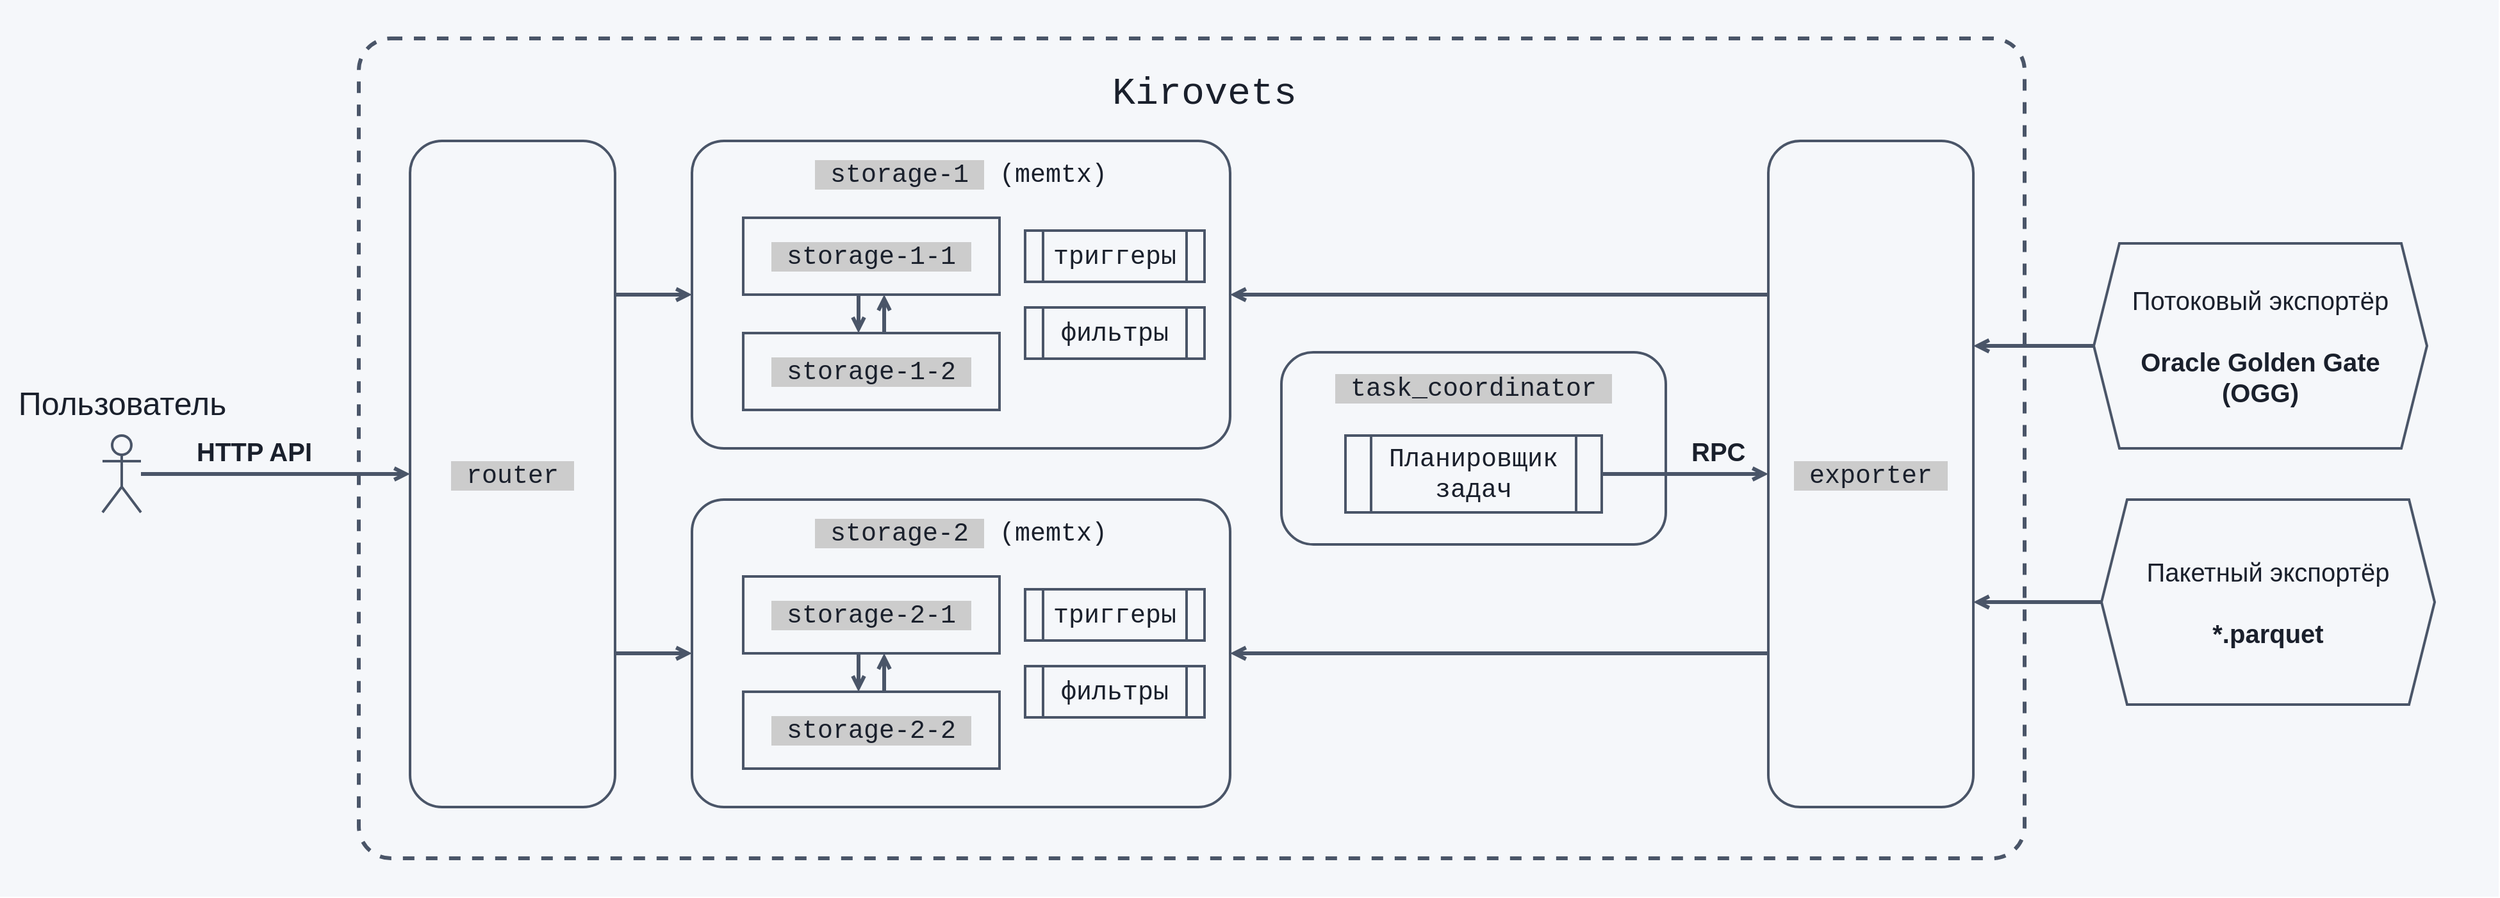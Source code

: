 <mxfile version="28.1.2">
  <diagram name="Страница — 1" id="GO5SVLWOB3Lkjg9ZGR-_" pageBackgroundColor="#FFFFFF" background="#FFFFFF">
    <mxGraphModel dx="2360" dy="2487" grid="1" gridSize="10" guides="1" tooltips="1" connect="1" arrows="1" fold="1" page="1" pageScale="1" pageWidth="827" pageHeight="1169" math="0" shadow="0">
      <root>
        <mxCell id="0" />
        <mxCell id="1" parent="0" />
        <mxCell id="bzv2vN_os3iNKShIvvnM-1" value="" style="rounded=0;whiteSpace=wrap;html=1;fillColor=#F5F7FA;strokeColor=none;" vertex="1" parent="1">
          <mxGeometry x="-320" y="-110" width="1950" height="700" as="geometry" />
        </mxCell>
        <mxCell id="73VYRBQwo865sVVE-b7A-33" value="Kirovets" style="rounded=1;whiteSpace=wrap;html=1;dashed=1;absoluteArcSize=1;arcSize=50;imageHeight=24;fillColor=#F5F7FA;align=center;fontSize=30;fontFamily=Courier New;verticalAlign=top;strokeWidth=3;spacing=20;spacingLeft=20;fontColor=#1A202C;strokeColor=#4A5568" parent="1" vertex="1">
          <mxGeometry x="-40" y="-80" width="1300" height="640" as="geometry" />
        </mxCell>
        <mxCell id="bzrHClwa-z-4b4--YWcv-13" style="edgeStyle=orthogonalEdgeStyle;rounded=0;orthogonalLoop=1;jettySize=auto;html=1;flowAnimation=0;strokeColor=#4A5568;strokeWidth=3;align=center;verticalAlign=middle;fontFamily=Helvetica;fontSize=11;fontColor=#1A202C;labelBackgroundColor=none;endArrow=open;endFill=0" parent="1" source="73VYRBQwo865sVVE-b7A-1" target="bzrHClwa-z-4b4--YWcv-3" edge="1">
          <mxGeometry relative="1" as="geometry">
            <Array as="points">
              <mxPoint x="170" y="120" />
              <mxPoint x="170" y="120" />
            </Array>
          </mxGeometry>
        </mxCell>
        <mxCell id="bzrHClwa-z-4b4--YWcv-14" style="edgeStyle=orthogonalEdgeStyle;rounded=0;orthogonalLoop=1;jettySize=auto;html=1;strokeColor=#4A5568;strokeWidth=3;align=center;verticalAlign=middle;fontFamily=Helvetica;fontSize=11;fontColor=#1A202C;labelBackgroundColor=none;endArrow=open;endFill=0" parent="1" source="73VYRBQwo865sVVE-b7A-1" target="73VYRBQwo865sVVE-b7A-3" edge="1">
          <mxGeometry relative="1" as="geometry">
            <Array as="points">
              <mxPoint x="170" y="400" />
              <mxPoint x="170" y="400" />
            </Array>
          </mxGeometry>
        </mxCell>
        <mxCell id="73VYRBQwo865sVVE-b7A-1" value="&lt;font style=&quot;background-color: rgb(204, 204, 204);&quot; face=&quot;Courier New&quot;&gt;&amp;nbsp;router&amp;nbsp;&lt;/font&gt;" style="rounded=1;whiteSpace=wrap;html=1;fontSize=20;spacing=10;strokeWidth=2;absoluteArcSize=1;arcSize=50;fontColor=#1A202C;strokeColor=#4A5568;fillColor=#F5F7FA" parent="1" vertex="1">
          <mxGeometry width="160" height="520" as="geometry" />
        </mxCell>
        <mxCell id="73VYRBQwo865sVVE-b7A-3" value="&lt;span style=&quot;background-color: rgb(204, 204, 204);&quot;&gt;&amp;nbsp;storage-2&amp;nbsp;&lt;/span&gt;&lt;span&gt; (memtx)&lt;/span&gt;" style="rounded=1;whiteSpace=wrap;html=1;labelPosition=center;verticalLabelPosition=middle;align=center;verticalAlign=top;fontFamily=Courier New;fontSize=20;spacing=10;strokeWidth=2;absoluteArcSize=1;arcSize=50;fontColor=#1A202C;strokeColor=#4A5568;fillColor=#F5F7FA" parent="1" vertex="1">
          <mxGeometry x="220" y="280" width="420" height="240" as="geometry" />
        </mxCell>
        <mxCell id="73VYRBQwo865sVVE-b7A-8" style="edgeStyle=orthogonalEdgeStyle;rounded=0;orthogonalLoop=1;jettySize=auto;html=1;endArrow=open;endFill=0;strokeWidth=3;fontColor=#1A202C;strokeColor=#4A5568" parent="1" edge="1">
          <mxGeometry relative="1" as="geometry">
            <mxPoint x="350" y="400" as="sourcePoint" />
            <mxPoint x="350" y="430" as="targetPoint" />
          </mxGeometry>
        </mxCell>
        <mxCell id="73VYRBQwo865sVVE-b7A-9" value="&lt;span style=&quot;background-color: rgb(204, 204, 204);&quot;&gt;&amp;nbsp;storage-2-1&amp;nbsp;&lt;/span&gt;" style="rounded=0;whiteSpace=wrap;html=1;fontFamily=Courier New;fontSize=20;strokeColor=#4A5568;align=center;verticalAlign=middle;fontColor=#1A202C;fillColor=#F5F7FA;strokeWidth=2" parent="1" vertex="1">
          <mxGeometry x="260" y="340" width="200" height="60" as="geometry" />
        </mxCell>
        <mxCell id="73VYRBQwo865sVVE-b7A-10" style="edgeStyle=orthogonalEdgeStyle;rounded=0;orthogonalLoop=1;jettySize=auto;html=1;endArrow=open;endFill=0;strokeWidth=3;fontColor=#1A202C;strokeColor=#4A5568" parent="1" edge="1">
          <mxGeometry relative="1" as="geometry">
            <mxPoint x="370" y="430" as="sourcePoint" />
            <mxPoint x="370" y="400" as="targetPoint" />
          </mxGeometry>
        </mxCell>
        <mxCell id="73VYRBQwo865sVVE-b7A-11" value="&lt;span style=&quot;background-color: rgb(204, 204, 204);&quot;&gt;&amp;nbsp;storage-2-2&amp;nbsp;&lt;/span&gt;" style="rounded=0;whiteSpace=wrap;html=1;fontFamily=Courier New;fontSize=20;strokeColor=#4A5568;align=center;verticalAlign=middle;fontColor=#1A202C;fillColor=#F5F7FA;strokeWidth=2" parent="1" vertex="1">
          <mxGeometry x="260" y="430" width="200" height="60" as="geometry" />
        </mxCell>
        <mxCell id="bzrHClwa-z-4b4--YWcv-15" style="edgeStyle=orthogonalEdgeStyle;rounded=0;orthogonalLoop=1;jettySize=auto;html=1;strokeColor=#4A5568;strokeWidth=3;align=center;verticalAlign=middle;fontFamily=Helvetica;fontSize=11;fontColor=#1A202C;labelBackgroundColor=none;endArrow=open;endFill=0" parent="1" source="73VYRBQwo865sVVE-b7A-17" target="bzrHClwa-z-4b4--YWcv-3" edge="1">
          <mxGeometry relative="1" as="geometry">
            <Array as="points">
              <mxPoint x="1030" y="120" />
              <mxPoint x="1030" y="120" />
            </Array>
          </mxGeometry>
        </mxCell>
        <mxCell id="bzrHClwa-z-4b4--YWcv-16" style="edgeStyle=orthogonalEdgeStyle;rounded=0;orthogonalLoop=1;jettySize=auto;html=1;strokeColor=#4A5568;strokeWidth=3;align=center;verticalAlign=middle;fontFamily=Helvetica;fontSize=11;fontColor=#1A202C;labelBackgroundColor=none;endArrow=open;endFill=0" parent="1" source="73VYRBQwo865sVVE-b7A-17" target="73VYRBQwo865sVVE-b7A-3" edge="1">
          <mxGeometry relative="1" as="geometry">
            <Array as="points">
              <mxPoint x="1030" y="400" />
              <mxPoint x="1030" y="400" />
            </Array>
          </mxGeometry>
        </mxCell>
        <mxCell id="73VYRBQwo865sVVE-b7A-17" value="&lt;font style=&quot;background-color: rgb(204, 204, 204);&quot; face=&quot;Courier New&quot;&gt;&amp;nbsp;exporter&amp;nbsp;&lt;/font&gt;" style="rounded=1;whiteSpace=wrap;html=1;fontSize=20;spacing=10;strokeWidth=2;verticalAlign=middle;absoluteArcSize=1;arcSize=50;fontColor=#1A202C;strokeColor=#4A5568;fillColor=#F5F7FA" parent="1" vertex="1">
          <mxGeometry x="1060" width="160" height="520" as="geometry" />
        </mxCell>
        <mxCell id="bzrHClwa-z-4b4--YWcv-11" value="&lt;font style=&quot;color: rgb(26, 32, 44);&quot;&gt;HTTP API&lt;/font&gt;" style="edgeStyle=orthogonalEdgeStyle;rounded=0;orthogonalLoop=1;jettySize=auto;html=1;verticalAlign=bottom;fontSize=20;align=center;spacing=5;spacingRight=25;spacingLeft=0;strokeWidth=3;endArrow=open;endFill=0;fontStyle=1;fontColor=#1A202C;strokeColor=#4A5568;labelBorderColor=none;labelBackgroundColor=none;" parent="1" source="73VYRBQwo865sVVE-b7A-23" target="73VYRBQwo865sVVE-b7A-1" edge="1">
          <mxGeometry x="-0.048" relative="1" as="geometry">
            <mxPoint as="offset" />
          </mxGeometry>
        </mxCell>
        <mxCell id="73VYRBQwo865sVVE-b7A-23" value="&lt;font style=&quot;color: rgb(26, 32, 44);&quot;&gt;Пользователь&lt;/font&gt;" style="shape=umlActor;verticalLabelPosition=top;verticalAlign=bottom;html=1;outlineConnect=0;labelPosition=center;align=center;fontSize=25;spacing=10;strokeWidth=2;fontColor=#1A202C;strokeColor=#4A5568;fillColor=#F5F7FA" parent="1" vertex="1">
          <mxGeometry x="-240" y="230" width="30" height="60" as="geometry" />
        </mxCell>
        <mxCell id="73VYRBQwo865sVVE-b7A-35" value="&lt;font style=&quot;background-color: rgb(204, 204, 204);&quot; face=&quot;Courier New&quot;&gt;&amp;nbsp;task_coordinator&amp;nbsp;&lt;/font&gt;" style="rounded=1;whiteSpace=wrap;html=1;fontSize=20;spacing=10;strokeWidth=2;verticalAlign=top;absoluteArcSize=1;arcSize=50;fontColor=#1A202C;strokeColor=#4A5568;fillColor=#F5F7FA" parent="1" vertex="1">
          <mxGeometry x="680" y="165" width="300" height="150" as="geometry" />
        </mxCell>
        <mxCell id="bzrHClwa-z-4b4--YWcv-9" value="RPC" style="edgeStyle=orthogonalEdgeStyle;rounded=0;orthogonalLoop=1;jettySize=auto;html=1;strokeColor=#4A5568;strokeWidth=3;align=left;verticalAlign=bottom;fontFamily=Helvetica;fontSize=20;fontColor=#1A202C;labelBackgroundColor=none;endArrow=open;endFill=0;spacing=5;fontStyle=1" parent="1" source="73VYRBQwo865sVVE-b7A-37" target="73VYRBQwo865sVVE-b7A-17" edge="1">
          <mxGeometry x="-0.005" relative="1" as="geometry">
            <mxPoint as="offset" />
          </mxGeometry>
        </mxCell>
        <mxCell id="73VYRBQwo865sVVE-b7A-37" value="Планировщик&lt;div&gt;задач&lt;/div&gt;" style="shape=process;whiteSpace=wrap;html=1;backgroundOutline=1;fontSize=20;strokeWidth=2;fontFamily=Courier New;fontColor=#1A202C;strokeColor=#4A5568;fillColor=#F5F7FA" parent="1" vertex="1">
          <mxGeometry x="730" y="230" width="200" height="60" as="geometry" />
        </mxCell>
        <mxCell id="bzrHClwa-z-4b4--YWcv-3" value="&lt;span style=&quot;background-color: rgb(204, 204, 204);&quot;&gt;&amp;nbsp;storage-1&amp;nbsp;&lt;/span&gt;&lt;span&gt;&amp;nbsp;(memtx)&lt;/span&gt;" style="rounded=1;whiteSpace=wrap;html=1;labelPosition=center;verticalLabelPosition=middle;align=center;verticalAlign=top;fontFamily=Courier New;fontSize=20;spacing=10;strokeWidth=2;absoluteArcSize=1;arcSize=50;fontColor=#1A202C;strokeColor=#4A5568;fillColor=#F5F7FA" parent="1" vertex="1">
          <mxGeometry x="220" width="420" height="240" as="geometry" />
        </mxCell>
        <mxCell id="bzrHClwa-z-4b4--YWcv-4" style="edgeStyle=orthogonalEdgeStyle;rounded=0;orthogonalLoop=1;jettySize=auto;html=1;endArrow=open;endFill=0;strokeWidth=3;fontColor=#1A202C;strokeColor=#4A5568" parent="1" edge="1">
          <mxGeometry relative="1" as="geometry">
            <mxPoint x="350" y="120" as="sourcePoint" />
            <mxPoint x="350" y="150" as="targetPoint" />
          </mxGeometry>
        </mxCell>
        <mxCell id="bzrHClwa-z-4b4--YWcv-5" value="&lt;span style=&quot;background-color: rgb(204, 204, 204);&quot;&gt;&amp;nbsp;storage-1-1&amp;nbsp;&lt;/span&gt;" style="rounded=0;whiteSpace=wrap;html=1;fontFamily=Courier New;fontSize=20;strokeColor=#4A5568;align=center;verticalAlign=middle;fontColor=#1A202C;fillColor=#F5F7FA;strokeWidth=2" parent="1" vertex="1">
          <mxGeometry x="260" y="60" width="200" height="60" as="geometry" />
        </mxCell>
        <mxCell id="bzrHClwa-z-4b4--YWcv-6" style="edgeStyle=orthogonalEdgeStyle;rounded=0;orthogonalLoop=1;jettySize=auto;html=1;endArrow=open;endFill=0;strokeWidth=3;fontColor=#1A202C;strokeColor=#4A5568" parent="1" edge="1">
          <mxGeometry relative="1" as="geometry">
            <mxPoint x="370" y="150" as="sourcePoint" />
            <mxPoint x="370" y="120" as="targetPoint" />
          </mxGeometry>
        </mxCell>
        <mxCell id="bzrHClwa-z-4b4--YWcv-7" value="&lt;span style=&quot;background-color: rgb(204, 204, 204);&quot;&gt;&amp;nbsp;storage-1-2&amp;nbsp;&lt;/span&gt;" style="rounded=0;whiteSpace=wrap;html=1;fontFamily=Courier New;fontSize=20;strokeColor=#4A5568;align=center;verticalAlign=middle;fontColor=#1A202C;fillColor=#F5F7FA;strokeWidth=2" parent="1" vertex="1">
          <mxGeometry x="260" y="150" width="200" height="60" as="geometry" />
        </mxCell>
        <mxCell id="bzrHClwa-z-4b4--YWcv-20" style="edgeStyle=orthogonalEdgeStyle;rounded=0;orthogonalLoop=1;jettySize=auto;html=1;strokeColor=#4A5568;strokeWidth=3;align=center;verticalAlign=middle;fontFamily=Helvetica;fontSize=11;fontColor=#1A202C;labelBackgroundColor=none;endArrow=open;endFill=0" parent="1" source="bzrHClwa-z-4b4--YWcv-17" edge="1">
          <mxGeometry relative="1" as="geometry">
            <mxPoint x="1220" y="160" as="targetPoint" />
            <Array as="points">
              <mxPoint x="1250" y="160" />
              <mxPoint x="1250" y="160" />
            </Array>
          </mxGeometry>
        </mxCell>
        <mxCell id="bzrHClwa-z-4b4--YWcv-17" value="&lt;font style=&quot;color: rgb(26, 32, 44);&quot;&gt;&lt;span style=&quot;font-size: 20px;&quot;&gt;Потоковый&amp;nbsp;&lt;/span&gt;&lt;span style=&quot;font-size: 20px; background-color: transparent;&quot;&gt;экспортёр&lt;/span&gt;&lt;/font&gt;&lt;div style=&quot;font-size: 20px;&quot;&gt;&lt;br&gt;&lt;/div&gt;&lt;div style=&quot;font-size: 20px;&quot;&gt;&lt;span style=&quot;font-weight: 700;&quot;&gt;Oracle Golden Gate&lt;/span&gt;&lt;/div&gt;&lt;div style=&quot;font-size: 20px;&quot;&gt;&lt;span style=&quot;font-weight: 700;&quot;&gt;(OGG)&lt;/span&gt;&lt;/div&gt;" style="shape=hexagon;perimeter=hexagonPerimeter2;whiteSpace=wrap;html=1;fixedSize=1;strokeWidth=2;fontColor=#1A202C;strokeColor=#4A5568;fillColor=#F5F7FA" parent="1" vertex="1">
          <mxGeometry x="1314" y="80" width="260" height="160" as="geometry" />
        </mxCell>
        <mxCell id="bzrHClwa-z-4b4--YWcv-21" style="edgeStyle=orthogonalEdgeStyle;rounded=0;orthogonalLoop=1;jettySize=auto;html=1;strokeColor=#4A5568;strokeWidth=3;align=center;verticalAlign=middle;fontFamily=Helvetica;fontSize=11;fontColor=#1A202C;labelBackgroundColor=none;endArrow=open;endFill=0" parent="1" source="bzrHClwa-z-4b4--YWcv-19" edge="1">
          <mxGeometry relative="1" as="geometry">
            <mxPoint x="1220" y="360" as="targetPoint" />
            <Array as="points">
              <mxPoint x="1240" y="360" />
              <mxPoint x="1240" y="360" />
            </Array>
          </mxGeometry>
        </mxCell>
        <mxCell id="bzrHClwa-z-4b4--YWcv-19" value="&lt;font style=&quot;color: rgb(26, 32, 44);&quot;&gt;&lt;span style=&quot;font-size: 20px;&quot;&gt;Пакетный&amp;nbsp;&lt;/span&gt;&lt;span style=&quot;font-size: 20px; background-color: transparent;&quot;&gt;экспортёр&lt;/span&gt;&lt;/font&gt;&lt;div style=&quot;font-size: 20px;&quot;&gt;&lt;br&gt;&lt;/div&gt;&lt;div style=&quot;font-size: 20px;&quot;&gt;&lt;b&gt;*.parquet&lt;/b&gt;&lt;/div&gt;" style="shape=hexagon;perimeter=hexagonPerimeter2;whiteSpace=wrap;html=1;fixedSize=1;strokeWidth=2;fontColor=#1A202C;strokeColor=#4A5568;fillColor=#F5F7FA" parent="1" vertex="1">
          <mxGeometry x="1320" y="280" width="260" height="160" as="geometry" />
        </mxCell>
        <mxCell id="wDTTvMudD0GF93HJuuze-1" value="&lt;font style=&quot;font-size: 20px;&quot;&gt;триггеры&lt;/font&gt;" style="shape=process;whiteSpace=wrap;html=1;backgroundOutline=1;strokeWidth=2;fontFamily=Courier New;fontColor=#1A202C;strokeColor=#4A5568;fillColor=#F5F7FA" parent="1" vertex="1">
          <mxGeometry x="480" y="70" width="140" height="40" as="geometry" />
        </mxCell>
        <mxCell id="wDTTvMudD0GF93HJuuze-2" value="&lt;font style=&quot;font-size: 20px;&quot;&gt;фильтры&lt;/font&gt;" style="shape=process;whiteSpace=wrap;html=1;backgroundOutline=1;strokeWidth=2;fontFamily=Courier New;fontColor=#1A202C;strokeColor=#4A5568;fillColor=#F5F7FA" parent="1" vertex="1">
          <mxGeometry x="480" y="130" width="140" height="40" as="geometry" />
        </mxCell>
        <mxCell id="wDTTvMudD0GF93HJuuze-3" style="edgeStyle=orthogonalEdgeStyle;rounded=0;orthogonalLoop=1;jettySize=auto;html=1;exitX=0.5;exitY=1;exitDx=0;exitDy=0;fontColor=#1A202C;strokeColor=#4A5568" parent="1" source="wDTTvMudD0GF93HJuuze-2" target="wDTTvMudD0GF93HJuuze-2" edge="1">
          <mxGeometry relative="1" as="geometry" />
        </mxCell>
        <mxCell id="wDTTvMudD0GF93HJuuze-4" value="&lt;font style=&quot;font-size: 20px;&quot;&gt;триггеры&lt;/font&gt;" style="shape=process;whiteSpace=wrap;html=1;backgroundOutline=1;strokeWidth=2;fontFamily=Courier New;fontColor=#1A202C;strokeColor=#4A5568;fillColor=#F5F7FA" parent="1" vertex="1">
          <mxGeometry x="480" y="350" width="140" height="40" as="geometry" />
        </mxCell>
        <mxCell id="wDTTvMudD0GF93HJuuze-5" value="&lt;font style=&quot;font-size: 20px;&quot;&gt;фильтры&lt;/font&gt;" style="shape=process;whiteSpace=wrap;html=1;backgroundOutline=1;strokeWidth=2;fontFamily=Courier New;fontColor=#1A202C;strokeColor=#4A5568;fillColor=#F5F7FA" parent="1" vertex="1">
          <mxGeometry x="480" y="410" width="140" height="40" as="geometry" />
        </mxCell>
      </root>
    </mxGraphModel>
  </diagram>
</mxfile>
